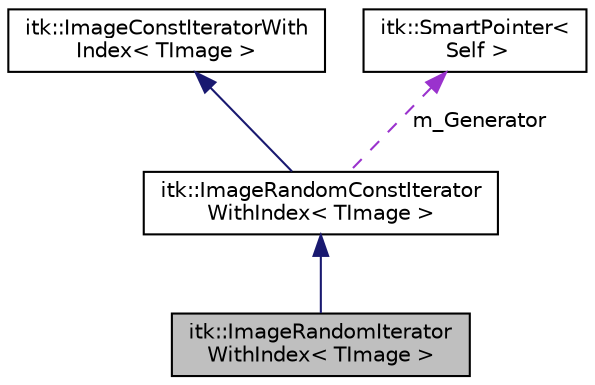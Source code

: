 digraph "itk::ImageRandomIteratorWithIndex&lt; TImage &gt;"
{
 // LATEX_PDF_SIZE
  edge [fontname="Helvetica",fontsize="10",labelfontname="Helvetica",labelfontsize="10"];
  node [fontname="Helvetica",fontsize="10",shape=record];
  Node1 [label="itk::ImageRandomIterator\lWithIndex\< TImage \>",height=0.2,width=0.4,color="black", fillcolor="grey75", style="filled", fontcolor="black",tooltip="A multi-dimensional image iterator that visits a random set of pixels within an image region."];
  Node2 -> Node1 [dir="back",color="midnightblue",fontsize="10",style="solid",fontname="Helvetica"];
  Node2 [label="itk::ImageRandomConstIterator\lWithIndex\< TImage \>",height=0.2,width=0.4,color="black", fillcolor="white", style="filled",URL="$classitk_1_1ImageRandomConstIteratorWithIndex.html",tooltip="A multi-dimensional image iterator that visits a random set of pixels within an image region."];
  Node3 -> Node2 [dir="back",color="midnightblue",fontsize="10",style="solid",fontname="Helvetica"];
  Node3 [label="itk::ImageConstIteratorWith\lIndex\< TImage \>",height=0.2,width=0.4,color="black", fillcolor="white", style="filled",URL="$classitk_1_1ImageConstIteratorWithIndex.html",tooltip="A base class for multi-dimensional iterators templated over image type that are designed to efficient..."];
  Node4 -> Node2 [dir="back",color="darkorchid3",fontsize="10",style="dashed",label=" m_Generator" ,fontname="Helvetica"];
  Node4 [label="itk::SmartPointer\<\l Self \>",height=0.2,width=0.4,color="black", fillcolor="white", style="filled",URL="$classitk_1_1SmartPointer.html",tooltip=" "];
}
